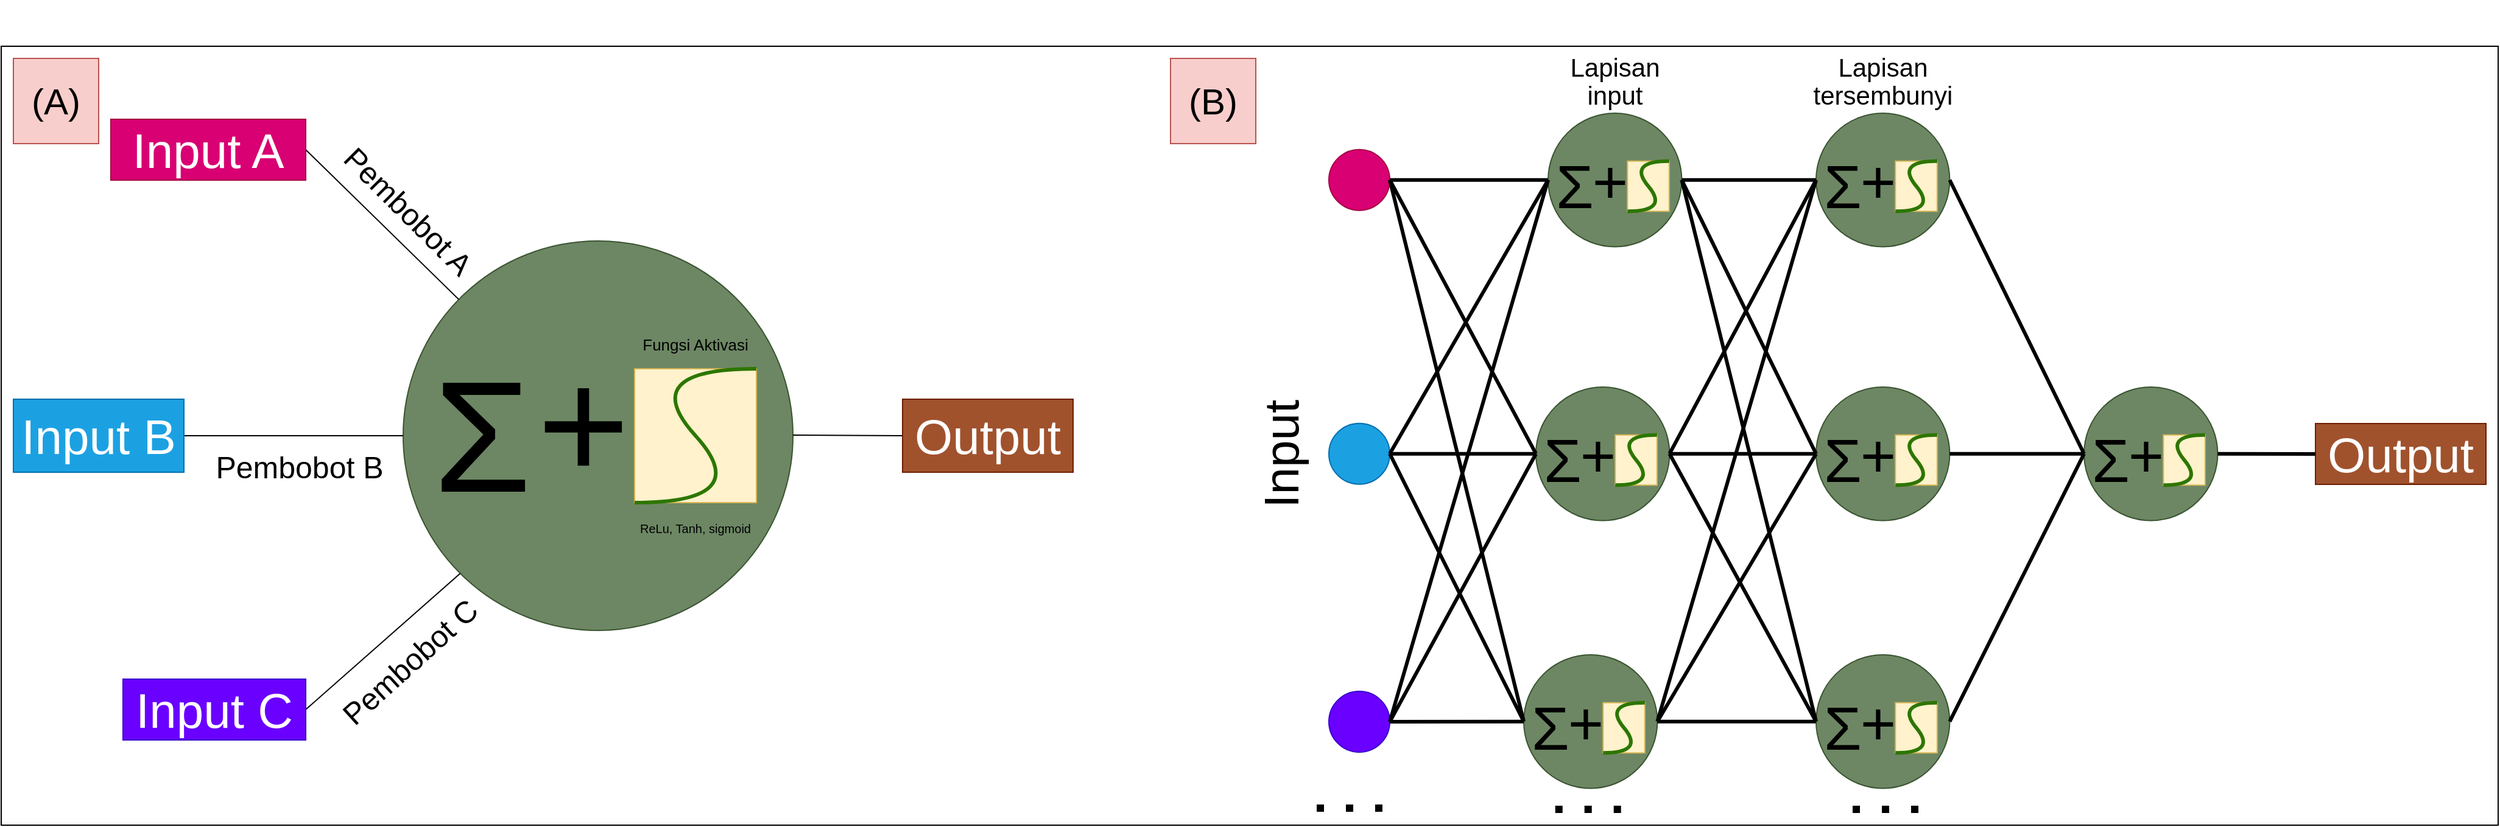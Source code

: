 <mxfile>
    <diagram id="G1XpdR_IDQpA91IHTJ9U" name="Page-1">
        <mxGraphModel dx="782" dy="720" grid="1" gridSize="10" guides="1" tooltips="1" connect="1" arrows="1" fold="1" page="1" pageScale="2" pageWidth="1169" pageHeight="827" background="none" math="0" shadow="0">
            <root>
                <mxCell id="0"/>
                <mxCell id="1" parent="0"/>
                <mxCell id="25" value="" style="rounded=0;whiteSpace=wrap;html=1;shadow=0;fontSize=10;movable=0;resizable=0;rotatable=0;deletable=0;editable=0;connectable=0;" vertex="1" parent="1">
                    <mxGeometry x="150" y="200" width="2050" height="640" as="geometry"/>
                </mxCell>
                <mxCell id="2" value="" style="ellipse;whiteSpace=wrap;html=1;aspect=fixed;shadow=0;fillColor=#6d8764;fontColor=#ffffff;strokeColor=#3A5431;" vertex="1" parent="1">
                    <mxGeometry x="480" y="360" width="320" height="320" as="geometry"/>
                </mxCell>
                <mxCell id="3" value="" style="endArrow=none;html=1;shadow=0;exitX=1;exitY=0.5;exitDx=0;exitDy=0;" edge="1" parent="1" source="10" target="2">
                    <mxGeometry width="50" height="50" relative="1" as="geometry">
                        <mxPoint x="90" y="80" as="sourcePoint"/>
                        <mxPoint x="380" y="170" as="targetPoint"/>
                    </mxGeometry>
                </mxCell>
                <mxCell id="4" value="" style="endArrow=none;html=1;entryX=0;entryY=0.5;entryDx=0;entryDy=0;shadow=0;exitX=1;exitY=0.5;exitDx=0;exitDy=0;" edge="1" parent="1" source="11" target="2">
                    <mxGeometry width="50" height="50" relative="1" as="geometry">
                        <mxPoint x="70" y="180" as="sourcePoint"/>
                        <mxPoint x="142.443" y="203.417" as="targetPoint"/>
                    </mxGeometry>
                </mxCell>
                <mxCell id="5" value="" style="endArrow=none;html=1;entryX=0;entryY=1;entryDx=0;entryDy=0;shadow=0;exitX=1;exitY=0.5;exitDx=0;exitDy=0;" edge="1" parent="1" source="12" target="2">
                    <mxGeometry width="50" height="50" relative="1" as="geometry">
                        <mxPoint x="90" y="280" as="sourcePoint"/>
                        <mxPoint x="170" y="190" as="targetPoint"/>
                    </mxGeometry>
                </mxCell>
                <mxCell id="6" value="" style="endArrow=none;html=1;shadow=0;entryX=0;entryY=0.5;entryDx=0;entryDy=0;" edge="1" parent="1" target="13">
                    <mxGeometry width="50" height="50" relative="1" as="geometry">
                        <mxPoint x="800" y="519.5" as="sourcePoint"/>
                        <mxPoint x="880" y="520" as="targetPoint"/>
                    </mxGeometry>
                </mxCell>
                <mxCell id="7" value="Pembobot A" style="text;html=1;strokeColor=none;fillColor=none;align=center;verticalAlign=middle;whiteSpace=wrap;rounded=0;rotation=45;shadow=0;fontSize=25;" vertex="1" parent="1">
                    <mxGeometry x="410" y="320" width="150" height="30" as="geometry"/>
                </mxCell>
                <mxCell id="8" value="Pembobot C" style="text;html=1;strokeColor=none;fillColor=none;align=center;verticalAlign=middle;whiteSpace=wrap;rounded=0;rotation=-42.2;shadow=0;fontSize=25;" vertex="1" parent="1">
                    <mxGeometry x="410" y="690" width="150" height="30" as="geometry"/>
                </mxCell>
                <mxCell id="9" value="Pembobot B" style="text;html=1;strokeColor=none;fillColor=none;align=center;verticalAlign=middle;whiteSpace=wrap;rounded=0;rotation=0;shadow=0;fontSize=25;" vertex="1" parent="1">
                    <mxGeometry x="320" y="530" width="150" height="30" as="geometry"/>
                </mxCell>
                <mxCell id="10" value="Input A" style="text;html=1;strokeColor=#A50040;fillColor=#d80073;align=center;verticalAlign=middle;whiteSpace=wrap;rounded=0;shadow=0;fontSize=40;fontColor=#ffffff;" vertex="1" parent="1">
                    <mxGeometry x="240" y="260" width="160" height="50" as="geometry"/>
                </mxCell>
                <mxCell id="11" value="Input B" style="text;html=1;strokeColor=#006EAF;fillColor=#1ba1e2;align=center;verticalAlign=middle;whiteSpace=wrap;rounded=0;shadow=0;fontSize=40;fontColor=#ffffff;" vertex="1" parent="1">
                    <mxGeometry x="160" y="490" width="140" height="60" as="geometry"/>
                </mxCell>
                <mxCell id="12" value="Input C" style="text;html=1;strokeColor=#3700CC;fillColor=#6a00ff;align=center;verticalAlign=middle;whiteSpace=wrap;rounded=0;shadow=0;fontSize=40;fontColor=#ffffff;" vertex="1" parent="1">
                    <mxGeometry x="250" y="720" width="150" height="50" as="geometry"/>
                </mxCell>
                <mxCell id="13" value="Output" style="text;html=1;strokeColor=#6D1F00;fillColor=#a0522d;align=center;verticalAlign=middle;whiteSpace=wrap;rounded=0;shadow=0;fontSize=40;fontColor=#ffffff;" vertex="1" parent="1">
                    <mxGeometry x="890" y="490" width="140" height="60" as="geometry"/>
                </mxCell>
                <mxCell id="16" value="&lt;font style=&quot;font-size: 130px;&quot;&gt;Σ&lt;/font&gt;" style="text;html=1;strokeColor=none;fillColor=none;align=center;verticalAlign=middle;whiteSpace=wrap;rounded=0;shadow=0;fontSize=130;" vertex="1" parent="1">
                    <mxGeometry x="530" y="505" width="30" height="30" as="geometry"/>
                </mxCell>
                <mxCell id="17" value="&lt;font style=&quot;font-size: 130px;&quot;&gt;+&lt;/font&gt;" style="text;html=1;strokeColor=none;fillColor=none;align=center;verticalAlign=middle;whiteSpace=wrap;rounded=0;shadow=0;fontSize=130;" vertex="1" parent="1">
                    <mxGeometry x="613" y="450" width="30" height="120" as="geometry"/>
                </mxCell>
                <mxCell id="20" value="" style="rounded=0;whiteSpace=wrap;html=1;shadow=0;fontSize=25;fillColor=#fff2cc;strokeColor=#d6b656;" vertex="1" parent="1">
                    <mxGeometry x="670" y="465" width="100" height="110" as="geometry"/>
                </mxCell>
                <mxCell id="22" value="" style="curved=1;endArrow=none;html=1;shadow=0;sketch=0;strokeColor=#2D7600;fontSize=25;endFill=0;fillColor=#60a917;entryX=1;entryY=0;entryDx=0;entryDy=0;exitX=0;exitY=1;exitDx=0;exitDy=0;strokeWidth=3;" edge="1" parent="1" source="20" target="20">
                    <mxGeometry width="50" height="50" relative="1" as="geometry">
                        <mxPoint x="695" y="545" as="sourcePoint"/>
                        <mxPoint x="745" y="495" as="targetPoint"/>
                        <Array as="points">
                            <mxPoint x="770" y="575"/>
                            <mxPoint x="670" y="465"/>
                        </Array>
                    </mxGeometry>
                </mxCell>
                <mxCell id="23" value="&lt;font style=&quot;font-size: 13px;&quot;&gt;Fungsi Aktivasi&lt;/font&gt;" style="text;html=1;strokeColor=none;fillColor=none;align=center;verticalAlign=middle;whiteSpace=wrap;rounded=0;shadow=0;fontSize=13;" vertex="1" parent="1">
                    <mxGeometry x="670" y="430" width="100" height="30" as="geometry"/>
                </mxCell>
                <mxCell id="24" value="&lt;font style=&quot;font-size: 10px;&quot;&gt;ReLu, Tanh, sigmoid&lt;/font&gt;" style="text;html=1;strokeColor=none;fillColor=none;align=center;verticalAlign=middle;whiteSpace=wrap;rounded=0;shadow=0;fontSize=13;" vertex="1" parent="1">
                    <mxGeometry x="670" y="580" width="100" height="30" as="geometry"/>
                </mxCell>
                <mxCell id="26" value="(A)" style="text;html=1;align=center;verticalAlign=middle;whiteSpace=wrap;rounded=0;shadow=0;fontSize=30;fillColor=#f8cecc;strokeColor=#b85450;" vertex="1" parent="1">
                    <mxGeometry x="160" y="210" width="70" height="70" as="geometry"/>
                </mxCell>
                <mxCell id="27" value="(B)" style="text;html=1;align=center;verticalAlign=middle;whiteSpace=wrap;rounded=0;shadow=0;fontSize=30;fillColor=#f8cecc;strokeColor=#b85450;" vertex="1" parent="1">
                    <mxGeometry x="1110" y="210" width="70" height="70" as="geometry"/>
                </mxCell>
                <mxCell id="28" value="" style="ellipse;whiteSpace=wrap;html=1;aspect=fixed;shadow=0;fontSize=30;fillColor=#d80073;fontColor=#ffffff;strokeColor=#A50040;" vertex="1" parent="1">
                    <mxGeometry x="1240" y="284.86" width="50" height="50" as="geometry"/>
                </mxCell>
                <mxCell id="29" value="" style="ellipse;whiteSpace=wrap;html=1;aspect=fixed;shadow=0;fontSize=30;fillColor=#1ba1e2;fontColor=#ffffff;strokeColor=#006EAF;" vertex="1" parent="1">
                    <mxGeometry x="1240" y="509.85" width="50" height="50" as="geometry"/>
                </mxCell>
                <mxCell id="30" value="" style="ellipse;whiteSpace=wrap;html=1;aspect=fixed;shadow=0;fontSize=30;fillColor=#6a00ff;fontColor=#ffffff;strokeColor=#3700CC;" vertex="1" parent="1">
                    <mxGeometry x="1240" y="730" width="50" height="50" as="geometry"/>
                </mxCell>
                <mxCell id="38" value="" style="group" vertex="1" connectable="0" parent="1">
                    <mxGeometry x="1420" y="255" width="109.71" height="120" as="geometry"/>
                </mxCell>
                <mxCell id="31" value="" style="ellipse;whiteSpace=wrap;html=1;aspect=fixed;shadow=0;fillColor=#6d8764;fontColor=#ffffff;strokeColor=#3A5431;" vertex="1" parent="38">
                    <mxGeometry width="109.71" height="109.71" as="geometry"/>
                </mxCell>
                <mxCell id="32" value="&lt;font style=&quot;font-size: 50px;&quot;&gt;Σ&lt;/font&gt;" style="text;html=1;strokeColor=none;fillColor=none;align=center;verticalAlign=middle;whiteSpace=wrap;rounded=0;shadow=0;fontSize=50;" vertex="1" parent="38">
                    <mxGeometry x="17.142" y="54.375" width="10.285" height="11.25" as="geometry"/>
                </mxCell>
                <mxCell id="33" value="&lt;font style=&quot;font-size: 50px;&quot;&gt;+&lt;/font&gt;" style="text;html=1;strokeColor=none;fillColor=none;align=center;verticalAlign=middle;whiteSpace=wrap;rounded=0;shadow=0;fontSize=50;" vertex="1" parent="38">
                    <mxGeometry x="45.598" y="33.75" width="10.285" height="45" as="geometry"/>
                </mxCell>
                <mxCell id="34" value="" style="rounded=0;whiteSpace=wrap;html=1;shadow=0;fontSize=25;fillColor=#fff2cc;strokeColor=#d6b656;" vertex="1" parent="38">
                    <mxGeometry x="65.14" y="39.375" width="34.284" height="41.25" as="geometry"/>
                </mxCell>
                <mxCell id="35" value="" style="curved=1;endArrow=none;html=1;shadow=0;sketch=0;strokeColor=#2D7600;fontSize=25;endFill=0;fillColor=#60a917;entryX=1;entryY=0;entryDx=0;entryDy=0;exitX=0;exitY=1;exitDx=0;exitDy=0;strokeWidth=3;" edge="1" parent="38" source="34" target="34">
                    <mxGeometry width="50" height="50" relative="1" as="geometry">
                        <mxPoint x="73.711" y="69.375" as="sourcePoint"/>
                        <mxPoint x="90.854" y="50.625" as="targetPoint"/>
                        <Array as="points">
                            <mxPoint x="99.425" y="80.625"/>
                            <mxPoint x="65.14" y="39.375"/>
                        </Array>
                    </mxGeometry>
                </mxCell>
                <mxCell id="39" value="" style="group" vertex="1" connectable="0" parent="1">
                    <mxGeometry x="1410" y="480" width="109.71" height="120" as="geometry"/>
                </mxCell>
                <mxCell id="40" value="" style="ellipse;whiteSpace=wrap;html=1;aspect=fixed;shadow=0;fillColor=#6d8764;fontColor=#ffffff;strokeColor=#3A5431;" vertex="1" parent="39">
                    <mxGeometry width="109.71" height="109.71" as="geometry"/>
                </mxCell>
                <mxCell id="41" value="&lt;font style=&quot;font-size: 50px;&quot;&gt;Σ&lt;/font&gt;" style="text;html=1;strokeColor=none;fillColor=none;align=center;verticalAlign=middle;whiteSpace=wrap;rounded=0;shadow=0;fontSize=50;" vertex="1" parent="39">
                    <mxGeometry x="17.142" y="54.375" width="10.285" height="11.25" as="geometry"/>
                </mxCell>
                <mxCell id="42" value="&lt;font style=&quot;font-size: 50px;&quot;&gt;+&lt;/font&gt;" style="text;html=1;strokeColor=none;fillColor=none;align=center;verticalAlign=middle;whiteSpace=wrap;rounded=0;shadow=0;fontSize=50;" vertex="1" parent="39">
                    <mxGeometry x="45.598" y="33.75" width="10.285" height="45" as="geometry"/>
                </mxCell>
                <mxCell id="43" value="" style="rounded=0;whiteSpace=wrap;html=1;shadow=0;fontSize=25;fillColor=#fff2cc;strokeColor=#d6b656;" vertex="1" parent="39">
                    <mxGeometry x="65.14" y="39.375" width="34.284" height="41.25" as="geometry"/>
                </mxCell>
                <mxCell id="44" value="" style="curved=1;endArrow=none;html=1;shadow=0;sketch=0;strokeColor=#2D7600;fontSize=25;endFill=0;fillColor=#60a917;entryX=1;entryY=0;entryDx=0;entryDy=0;exitX=0;exitY=1;exitDx=0;exitDy=0;strokeWidth=3;" edge="1" parent="39" source="43" target="43">
                    <mxGeometry width="50" height="50" relative="1" as="geometry">
                        <mxPoint x="73.711" y="69.375" as="sourcePoint"/>
                        <mxPoint x="90.854" y="50.625" as="targetPoint"/>
                        <Array as="points">
                            <mxPoint x="99.425" y="80.625"/>
                            <mxPoint x="65.14" y="39.375"/>
                        </Array>
                    </mxGeometry>
                </mxCell>
                <mxCell id="45" value="" style="group" vertex="1" connectable="0" parent="1">
                    <mxGeometry x="1400" y="700" width="109.71" height="120" as="geometry"/>
                </mxCell>
                <mxCell id="46" value="" style="ellipse;whiteSpace=wrap;html=1;aspect=fixed;shadow=0;fillColor=#6d8764;fontColor=#ffffff;strokeColor=#3A5431;" vertex="1" parent="45">
                    <mxGeometry width="109.71" height="109.71" as="geometry"/>
                </mxCell>
                <mxCell id="47" value="&lt;font style=&quot;font-size: 50px;&quot;&gt;Σ&lt;/font&gt;" style="text;html=1;strokeColor=none;fillColor=none;align=center;verticalAlign=middle;whiteSpace=wrap;rounded=0;shadow=0;fontSize=50;" vertex="1" parent="45">
                    <mxGeometry x="17.142" y="54.375" width="10.285" height="11.25" as="geometry"/>
                </mxCell>
                <mxCell id="48" value="&lt;font style=&quot;font-size: 50px;&quot;&gt;+&lt;/font&gt;" style="text;html=1;strokeColor=none;fillColor=none;align=center;verticalAlign=middle;whiteSpace=wrap;rounded=0;shadow=0;fontSize=50;" vertex="1" parent="45">
                    <mxGeometry x="45.598" y="33.75" width="10.285" height="45" as="geometry"/>
                </mxCell>
                <mxCell id="49" value="" style="rounded=0;whiteSpace=wrap;html=1;shadow=0;fontSize=25;fillColor=#fff2cc;strokeColor=#d6b656;" vertex="1" parent="45">
                    <mxGeometry x="65.14" y="39.375" width="34.284" height="41.25" as="geometry"/>
                </mxCell>
                <mxCell id="50" value="" style="curved=1;endArrow=none;html=1;shadow=0;sketch=0;strokeColor=#2D7600;fontSize=25;endFill=0;fillColor=#60a917;entryX=1;entryY=0;entryDx=0;entryDy=0;exitX=0;exitY=1;exitDx=0;exitDy=0;strokeWidth=3;" edge="1" parent="45" source="49" target="49">
                    <mxGeometry width="50" height="50" relative="1" as="geometry">
                        <mxPoint x="73.711" y="69.375" as="sourcePoint"/>
                        <mxPoint x="90.854" y="50.625" as="targetPoint"/>
                        <Array as="points">
                            <mxPoint x="99.425" y="80.625"/>
                            <mxPoint x="65.14" y="39.375"/>
                        </Array>
                    </mxGeometry>
                </mxCell>
                <mxCell id="51" value="" style="group" vertex="1" connectable="0" parent="1">
                    <mxGeometry x="1640" y="255" width="109.71" height="120" as="geometry"/>
                </mxCell>
                <mxCell id="52" value="" style="ellipse;whiteSpace=wrap;html=1;aspect=fixed;shadow=0;fillColor=#6d8764;fontColor=#ffffff;strokeColor=#3A5431;" vertex="1" parent="51">
                    <mxGeometry width="109.71" height="109.71" as="geometry"/>
                </mxCell>
                <mxCell id="53" value="&lt;font style=&quot;font-size: 50px;&quot;&gt;Σ&lt;/font&gt;" style="text;html=1;strokeColor=none;fillColor=none;align=center;verticalAlign=middle;whiteSpace=wrap;rounded=0;shadow=0;fontSize=50;" vertex="1" parent="51">
                    <mxGeometry x="17.142" y="54.375" width="10.285" height="11.25" as="geometry"/>
                </mxCell>
                <mxCell id="54" value="&lt;font style=&quot;font-size: 50px;&quot;&gt;+&lt;/font&gt;" style="text;html=1;strokeColor=none;fillColor=none;align=center;verticalAlign=middle;whiteSpace=wrap;rounded=0;shadow=0;fontSize=50;" vertex="1" parent="51">
                    <mxGeometry x="45.598" y="33.75" width="10.285" height="45" as="geometry"/>
                </mxCell>
                <mxCell id="55" value="" style="rounded=0;whiteSpace=wrap;html=1;shadow=0;fontSize=25;fillColor=#fff2cc;strokeColor=#d6b656;" vertex="1" parent="51">
                    <mxGeometry x="65.14" y="39.375" width="34.284" height="41.25" as="geometry"/>
                </mxCell>
                <mxCell id="56" value="" style="curved=1;endArrow=none;html=1;shadow=0;sketch=0;strokeColor=#2D7600;fontSize=25;endFill=0;fillColor=#60a917;entryX=1;entryY=0;entryDx=0;entryDy=0;exitX=0;exitY=1;exitDx=0;exitDy=0;strokeWidth=3;" edge="1" parent="51" source="55" target="55">
                    <mxGeometry width="50" height="50" relative="1" as="geometry">
                        <mxPoint x="73.711" y="69.375" as="sourcePoint"/>
                        <mxPoint x="90.854" y="50.625" as="targetPoint"/>
                        <Array as="points">
                            <mxPoint x="99.425" y="80.625"/>
                            <mxPoint x="65.14" y="39.375"/>
                        </Array>
                    </mxGeometry>
                </mxCell>
                <mxCell id="57" value="" style="group" vertex="1" connectable="0" parent="1">
                    <mxGeometry x="1640" y="480" width="109.71" height="120" as="geometry"/>
                </mxCell>
                <mxCell id="58" value="" style="ellipse;whiteSpace=wrap;html=1;aspect=fixed;shadow=0;fillColor=#6d8764;fontColor=#ffffff;strokeColor=#3A5431;" vertex="1" parent="57">
                    <mxGeometry width="109.71" height="109.71" as="geometry"/>
                </mxCell>
                <mxCell id="59" value="&lt;font style=&quot;font-size: 50px;&quot;&gt;Σ&lt;/font&gt;" style="text;html=1;strokeColor=none;fillColor=none;align=center;verticalAlign=middle;whiteSpace=wrap;rounded=0;shadow=0;fontSize=50;" vertex="1" parent="57">
                    <mxGeometry x="17.142" y="54.375" width="10.285" height="11.25" as="geometry"/>
                </mxCell>
                <mxCell id="60" value="&lt;font style=&quot;font-size: 50px;&quot;&gt;+&lt;/font&gt;" style="text;html=1;strokeColor=none;fillColor=none;align=center;verticalAlign=middle;whiteSpace=wrap;rounded=0;shadow=0;fontSize=50;" vertex="1" parent="57">
                    <mxGeometry x="45.598" y="33.75" width="10.285" height="45" as="geometry"/>
                </mxCell>
                <mxCell id="61" value="" style="rounded=0;whiteSpace=wrap;html=1;shadow=0;fontSize=25;fillColor=#fff2cc;strokeColor=#d6b656;" vertex="1" parent="57">
                    <mxGeometry x="65.14" y="39.375" width="34.284" height="41.25" as="geometry"/>
                </mxCell>
                <mxCell id="62" value="" style="curved=1;endArrow=none;html=1;shadow=0;sketch=0;strokeColor=#2D7600;fontSize=25;endFill=0;fillColor=#60a917;entryX=1;entryY=0;entryDx=0;entryDy=0;exitX=0;exitY=1;exitDx=0;exitDy=0;strokeWidth=3;" edge="1" parent="57" source="61" target="61">
                    <mxGeometry width="50" height="50" relative="1" as="geometry">
                        <mxPoint x="73.711" y="69.375" as="sourcePoint"/>
                        <mxPoint x="90.854" y="50.625" as="targetPoint"/>
                        <Array as="points">
                            <mxPoint x="99.425" y="80.625"/>
                            <mxPoint x="65.14" y="39.375"/>
                        </Array>
                    </mxGeometry>
                </mxCell>
                <mxCell id="63" value="" style="group" vertex="1" connectable="0" parent="1">
                    <mxGeometry x="1640" y="700" width="109.71" height="120" as="geometry"/>
                </mxCell>
                <mxCell id="64" value="" style="ellipse;whiteSpace=wrap;html=1;aspect=fixed;shadow=0;fillColor=#6d8764;fontColor=#ffffff;strokeColor=#3A5431;" vertex="1" parent="63">
                    <mxGeometry width="109.71" height="109.71" as="geometry"/>
                </mxCell>
                <mxCell id="65" value="&lt;font style=&quot;font-size: 50px;&quot;&gt;Σ&lt;/font&gt;" style="text;html=1;strokeColor=none;fillColor=none;align=center;verticalAlign=middle;whiteSpace=wrap;rounded=0;shadow=0;fontSize=50;" vertex="1" parent="63">
                    <mxGeometry x="17.142" y="54.375" width="10.285" height="11.25" as="geometry"/>
                </mxCell>
                <mxCell id="66" value="&lt;font style=&quot;font-size: 50px;&quot;&gt;+&lt;/font&gt;" style="text;html=1;strokeColor=none;fillColor=none;align=center;verticalAlign=middle;whiteSpace=wrap;rounded=0;shadow=0;fontSize=50;" vertex="1" parent="63">
                    <mxGeometry x="45.598" y="33.75" width="10.285" height="45" as="geometry"/>
                </mxCell>
                <mxCell id="67" value="" style="rounded=0;whiteSpace=wrap;html=1;shadow=0;fontSize=25;fillColor=#fff2cc;strokeColor=#d6b656;" vertex="1" parent="63">
                    <mxGeometry x="65.14" y="39.375" width="34.284" height="41.25" as="geometry"/>
                </mxCell>
                <mxCell id="68" value="" style="curved=1;endArrow=none;html=1;shadow=0;sketch=0;strokeColor=#2D7600;fontSize=25;endFill=0;fillColor=#60a917;entryX=1;entryY=0;entryDx=0;entryDy=0;exitX=0;exitY=1;exitDx=0;exitDy=0;strokeWidth=3;" edge="1" parent="63" source="67" target="67">
                    <mxGeometry width="50" height="50" relative="1" as="geometry">
                        <mxPoint x="73.711" y="69.375" as="sourcePoint"/>
                        <mxPoint x="90.854" y="50.625" as="targetPoint"/>
                        <Array as="points">
                            <mxPoint x="99.425" y="80.625"/>
                            <mxPoint x="65.14" y="39.375"/>
                        </Array>
                    </mxGeometry>
                </mxCell>
                <mxCell id="69" value="" style="group" vertex="1" connectable="0" parent="1">
                    <mxGeometry x="1860" y="480" width="109.71" height="120" as="geometry"/>
                </mxCell>
                <mxCell id="70" value="" style="ellipse;whiteSpace=wrap;html=1;aspect=fixed;shadow=0;fillColor=#6d8764;fontColor=#ffffff;strokeColor=#3A5431;" vertex="1" parent="69">
                    <mxGeometry width="109.71" height="109.71" as="geometry"/>
                </mxCell>
                <mxCell id="71" value="&lt;font style=&quot;font-size: 50px;&quot;&gt;Σ&lt;/font&gt;" style="text;html=1;strokeColor=none;fillColor=none;align=center;verticalAlign=middle;whiteSpace=wrap;rounded=0;shadow=0;fontSize=50;" vertex="1" parent="69">
                    <mxGeometry x="17.142" y="54.375" width="10.285" height="11.25" as="geometry"/>
                </mxCell>
                <mxCell id="72" value="&lt;font style=&quot;font-size: 50px;&quot;&gt;+&lt;/font&gt;" style="text;html=1;strokeColor=none;fillColor=none;align=center;verticalAlign=middle;whiteSpace=wrap;rounded=0;shadow=0;fontSize=50;" vertex="1" parent="69">
                    <mxGeometry x="45.598" y="33.75" width="10.285" height="45" as="geometry"/>
                </mxCell>
                <mxCell id="73" value="" style="rounded=0;whiteSpace=wrap;html=1;shadow=0;fontSize=25;fillColor=#fff2cc;strokeColor=#d6b656;" vertex="1" parent="69">
                    <mxGeometry x="65.14" y="39.375" width="34.284" height="41.25" as="geometry"/>
                </mxCell>
                <mxCell id="74" value="" style="curved=1;endArrow=none;html=1;shadow=0;sketch=0;strokeColor=#2D7600;fontSize=25;endFill=0;fillColor=#60a917;entryX=1;entryY=0;entryDx=0;entryDy=0;exitX=0;exitY=1;exitDx=0;exitDy=0;strokeWidth=3;" edge="1" parent="69" source="73" target="73">
                    <mxGeometry width="50" height="50" relative="1" as="geometry">
                        <mxPoint x="73.711" y="69.375" as="sourcePoint"/>
                        <mxPoint x="90.854" y="50.625" as="targetPoint"/>
                        <Array as="points">
                            <mxPoint x="99.425" y="80.625"/>
                            <mxPoint x="65.14" y="39.375"/>
                        </Array>
                    </mxGeometry>
                </mxCell>
                <mxCell id="75" value="Output" style="text;html=1;strokeColor=#6D1F00;fillColor=#a0522d;align=center;verticalAlign=middle;whiteSpace=wrap;rounded=0;shadow=0;fontSize=40;fontColor=#ffffff;" vertex="1" parent="1">
                    <mxGeometry x="2050" y="510" width="140" height="50" as="geometry"/>
                </mxCell>
                <mxCell id="77" value="" style="endArrow=none;html=1;shadow=0;sketch=0;strokeColor=default;strokeWidth=3;fontSize=50;entryX=0;entryY=0.5;entryDx=0;entryDy=0;exitX=1;exitY=0.5;exitDx=0;exitDy=0;" edge="1" parent="1" source="70" target="75">
                    <mxGeometry width="50" height="50" relative="1" as="geometry">
                        <mxPoint x="2010" y="540" as="sourcePoint"/>
                        <mxPoint x="1770" y="430" as="targetPoint"/>
                    </mxGeometry>
                </mxCell>
                <mxCell id="80" value="" style="endArrow=none;html=1;shadow=0;sketch=0;strokeColor=default;strokeWidth=3;fontSize=50;exitX=1;exitY=0.5;exitDx=0;exitDy=0;entryX=0;entryY=0.5;entryDx=0;entryDy=0;" edge="1" parent="1" source="28" target="31">
                    <mxGeometry width="50" height="50" relative="1" as="geometry">
                        <mxPoint x="1370" y="480" as="sourcePoint"/>
                        <mxPoint x="1420" y="430" as="targetPoint"/>
                    </mxGeometry>
                </mxCell>
                <mxCell id="81" value="" style="endArrow=none;html=1;shadow=0;sketch=0;strokeColor=default;strokeWidth=3;fontSize=50;exitX=1;exitY=0.5;exitDx=0;exitDy=0;entryX=0;entryY=0.5;entryDx=0;entryDy=0;" edge="1" parent="1" source="29" target="40">
                    <mxGeometry width="50" height="50" relative="1" as="geometry">
                        <mxPoint x="1290" y="535.01" as="sourcePoint"/>
                        <mxPoint x="1410" y="540" as="targetPoint"/>
                    </mxGeometry>
                </mxCell>
                <mxCell id="82" value="" style="endArrow=none;html=1;shadow=0;sketch=0;strokeColor=default;strokeWidth=3;fontSize=50;entryX=0;entryY=0.5;entryDx=0;entryDy=0;" edge="1" parent="1" source="30" target="46">
                    <mxGeometry width="50" height="50" relative="1" as="geometry">
                        <mxPoint x="1330" y="780" as="sourcePoint"/>
                        <mxPoint x="1380" y="730" as="targetPoint"/>
                    </mxGeometry>
                </mxCell>
                <mxCell id="83" value="" style="endArrow=none;html=1;shadow=0;sketch=0;strokeColor=default;strokeWidth=3;fontSize=50;entryX=1;entryY=0.5;entryDx=0;entryDy=0;exitX=0;exitY=0.5;exitDx=0;exitDy=0;" edge="1" parent="1" source="40" target="28">
                    <mxGeometry width="50" height="50" relative="1" as="geometry">
                        <mxPoint x="1470" y="520" as="sourcePoint"/>
                        <mxPoint x="1520" y="470" as="targetPoint"/>
                    </mxGeometry>
                </mxCell>
                <mxCell id="84" value="" style="endArrow=none;html=1;shadow=0;sketch=0;strokeColor=default;strokeWidth=3;fontSize=50;entryX=1;entryY=0.5;entryDx=0;entryDy=0;exitX=0;exitY=0.5;exitDx=0;exitDy=0;" edge="1" parent="1" source="46" target="29">
                    <mxGeometry width="50" height="50" relative="1" as="geometry">
                        <mxPoint x="1420.0" y="754.995" as="sourcePoint"/>
                        <mxPoint x="1300.0" y="530.0" as="targetPoint"/>
                    </mxGeometry>
                </mxCell>
                <mxCell id="85" value="" style="endArrow=none;html=1;shadow=0;sketch=0;strokeColor=default;strokeWidth=3;fontSize=50;entryX=1;entryY=0.5;entryDx=0;entryDy=0;exitX=0;exitY=0.5;exitDx=0;exitDy=0;" edge="1" parent="1" source="46" target="28">
                    <mxGeometry width="50" height="50" relative="1" as="geometry">
                        <mxPoint x="1470" y="520" as="sourcePoint"/>
                        <mxPoint x="1520" y="470" as="targetPoint"/>
                    </mxGeometry>
                </mxCell>
                <mxCell id="86" value="" style="endArrow=none;html=1;shadow=0;sketch=0;strokeColor=default;strokeWidth=3;fontSize=50;entryX=0;entryY=0.5;entryDx=0;entryDy=0;exitX=1;exitY=0.5;exitDx=0;exitDy=0;" edge="1" parent="1" source="30" target="31">
                    <mxGeometry width="50" height="50" relative="1" as="geometry">
                        <mxPoint x="1470" y="520" as="sourcePoint"/>
                        <mxPoint x="1520" y="470" as="targetPoint"/>
                    </mxGeometry>
                </mxCell>
                <mxCell id="87" value="" style="endArrow=none;html=1;shadow=0;sketch=0;strokeColor=default;strokeWidth=3;fontSize=50;entryX=0;entryY=0.5;entryDx=0;entryDy=0;exitX=1;exitY=0.5;exitDx=0;exitDy=0;" edge="1" parent="1" source="29" target="31">
                    <mxGeometry width="50" height="50" relative="1" as="geometry">
                        <mxPoint x="1470" y="520" as="sourcePoint"/>
                        <mxPoint x="1520" y="470" as="targetPoint"/>
                    </mxGeometry>
                </mxCell>
                <mxCell id="88" value="" style="endArrow=none;html=1;shadow=0;sketch=0;strokeColor=default;strokeWidth=3;fontSize=50;exitX=1;exitY=0.5;exitDx=0;exitDy=0;entryX=0;entryY=0.5;entryDx=0;entryDy=0;" edge="1" parent="1" source="30" target="40">
                    <mxGeometry width="50" height="50" relative="1" as="geometry">
                        <mxPoint x="1330" y="690" as="sourcePoint"/>
                        <mxPoint x="1380" y="640" as="targetPoint"/>
                    </mxGeometry>
                </mxCell>
                <mxCell id="89" value="" style="endArrow=none;html=1;shadow=0;sketch=0;strokeColor=default;strokeWidth=3;fontSize=50;entryX=0;entryY=0.5;entryDx=0;entryDy=0;exitX=1;exitY=0.5;exitDx=0;exitDy=0;" edge="1" parent="1" source="31" target="52">
                    <mxGeometry width="50" height="50" relative="1" as="geometry">
                        <mxPoint x="1470" y="520" as="sourcePoint"/>
                        <mxPoint x="1520" y="470" as="targetPoint"/>
                    </mxGeometry>
                </mxCell>
                <mxCell id="90" value="" style="endArrow=none;html=1;shadow=0;sketch=0;strokeColor=default;strokeWidth=3;fontSize=50;entryX=0;entryY=0.5;entryDx=0;entryDy=0;exitX=1;exitY=0.5;exitDx=0;exitDy=0;" edge="1" parent="1" source="40" target="58">
                    <mxGeometry width="50" height="50" relative="1" as="geometry">
                        <mxPoint x="1470" y="520" as="sourcePoint"/>
                        <mxPoint x="1520" y="470" as="targetPoint"/>
                    </mxGeometry>
                </mxCell>
                <mxCell id="91" value="" style="endArrow=none;html=1;shadow=0;sketch=0;strokeColor=default;strokeWidth=3;fontSize=50;entryX=0;entryY=0.5;entryDx=0;entryDy=0;exitX=1;exitY=0.5;exitDx=0;exitDy=0;" edge="1" parent="1" source="46" target="64">
                    <mxGeometry width="50" height="50" relative="1" as="geometry">
                        <mxPoint x="1470" y="520" as="sourcePoint"/>
                        <mxPoint x="1520" y="470" as="targetPoint"/>
                    </mxGeometry>
                </mxCell>
                <mxCell id="92" value="" style="endArrow=none;html=1;shadow=0;sketch=0;strokeColor=default;strokeWidth=3;fontSize=50;entryX=0;entryY=0.5;entryDx=0;entryDy=0;exitX=1;exitY=0.5;exitDx=0;exitDy=0;" edge="1" parent="1" source="58" target="70">
                    <mxGeometry width="50" height="50" relative="1" as="geometry">
                        <mxPoint x="1730" y="520" as="sourcePoint"/>
                        <mxPoint x="1780" y="470" as="targetPoint"/>
                    </mxGeometry>
                </mxCell>
                <mxCell id="93" value="" style="endArrow=none;html=1;shadow=0;sketch=0;strokeColor=default;strokeWidth=3;fontSize=50;entryX=1;entryY=0.5;entryDx=0;entryDy=0;exitX=0;exitY=0.5;exitDx=0;exitDy=0;" edge="1" parent="1" source="70" target="52">
                    <mxGeometry width="50" height="50" relative="1" as="geometry">
                        <mxPoint x="1730" y="520" as="sourcePoint"/>
                        <mxPoint x="1780" y="470" as="targetPoint"/>
                    </mxGeometry>
                </mxCell>
                <mxCell id="94" value="" style="endArrow=none;html=1;shadow=0;sketch=0;strokeColor=default;strokeWidth=3;fontSize=50;entryX=0;entryY=0.5;entryDx=0;entryDy=0;exitX=1;exitY=0.5;exitDx=0;exitDy=0;" edge="1" parent="1" source="64" target="70">
                    <mxGeometry width="50" height="50" relative="1" as="geometry">
                        <mxPoint x="1730" y="520" as="sourcePoint"/>
                        <mxPoint x="1780" y="470" as="targetPoint"/>
                    </mxGeometry>
                </mxCell>
                <mxCell id="95" value="" style="endArrow=none;html=1;shadow=0;sketch=0;strokeColor=default;strokeWidth=3;fontSize=50;entryX=0;entryY=0.5;entryDx=0;entryDy=0;exitX=1;exitY=0.5;exitDx=0;exitDy=0;" edge="1" parent="1" source="40" target="52">
                    <mxGeometry width="50" height="50" relative="1" as="geometry">
                        <mxPoint x="1730" y="520" as="sourcePoint"/>
                        <mxPoint x="1780" y="470" as="targetPoint"/>
                    </mxGeometry>
                </mxCell>
                <mxCell id="96" value="" style="endArrow=none;html=1;shadow=0;sketch=0;strokeColor=default;strokeWidth=3;fontSize=50;entryX=1;entryY=0.5;entryDx=0;entryDy=0;exitX=0;exitY=0.5;exitDx=0;exitDy=0;" edge="1" parent="1" source="58" target="31">
                    <mxGeometry width="50" height="50" relative="1" as="geometry">
                        <mxPoint x="1730" y="520" as="sourcePoint"/>
                        <mxPoint x="1780" y="470" as="targetPoint"/>
                    </mxGeometry>
                </mxCell>
                <mxCell id="97" value="" style="endArrow=none;html=1;shadow=0;sketch=0;strokeColor=default;strokeWidth=3;fontSize=50;entryX=1;entryY=0.5;entryDx=0;entryDy=0;exitX=0;exitY=0.5;exitDx=0;exitDy=0;" edge="1" parent="1" source="64" target="31">
                    <mxGeometry width="50" height="50" relative="1" as="geometry">
                        <mxPoint x="1730" y="520" as="sourcePoint"/>
                        <mxPoint x="1780" y="470" as="targetPoint"/>
                    </mxGeometry>
                </mxCell>
                <mxCell id="98" value="" style="endArrow=none;html=1;shadow=0;sketch=0;strokeColor=default;strokeWidth=3;fontSize=50;entryX=1;entryY=0.5;entryDx=0;entryDy=0;exitX=0;exitY=0.5;exitDx=0;exitDy=0;" edge="1" parent="1" source="64" target="40">
                    <mxGeometry width="50" height="50" relative="1" as="geometry">
                        <mxPoint x="1730" y="520" as="sourcePoint"/>
                        <mxPoint x="1780" y="470" as="targetPoint"/>
                    </mxGeometry>
                </mxCell>
                <mxCell id="99" value="" style="endArrow=none;html=1;shadow=0;sketch=0;strokeColor=default;strokeWidth=3;fontSize=50;entryX=1;entryY=0.5;entryDx=0;entryDy=0;exitX=0;exitY=0.5;exitDx=0;exitDy=0;" edge="1" parent="1" source="58" target="46">
                    <mxGeometry width="50" height="50" relative="1" as="geometry">
                        <mxPoint x="1730" y="520" as="sourcePoint"/>
                        <mxPoint x="1780" y="470" as="targetPoint"/>
                    </mxGeometry>
                </mxCell>
                <mxCell id="100" value="" style="endArrow=none;html=1;shadow=0;sketch=0;strokeColor=default;strokeWidth=3;fontSize=50;exitX=1;exitY=0.5;exitDx=0;exitDy=0;" edge="1" parent="1" source="46">
                    <mxGeometry width="50" height="50" relative="1" as="geometry">
                        <mxPoint x="1509.71" y="710" as="sourcePoint"/>
                        <mxPoint x="1640" y="310" as="targetPoint"/>
                    </mxGeometry>
                </mxCell>
                <mxCell id="101" value="" style="endArrow=none;dashed=1;html=1;dashPattern=1 3;strokeWidth=6;shadow=0;sketch=0;strokeColor=default;fontSize=50;" edge="1" parent="1">
                    <mxGeometry width="50" height="50" relative="1" as="geometry">
                        <mxPoint x="1425.86" y="827" as="sourcePoint"/>
                        <mxPoint x="1495.86" y="827" as="targetPoint"/>
                    </mxGeometry>
                </mxCell>
                <mxCell id="102" value="" style="endArrow=none;dashed=1;html=1;dashPattern=1 3;strokeWidth=6;shadow=0;sketch=0;strokeColor=default;fontSize=50;" edge="1" parent="1">
                    <mxGeometry width="50" height="50" relative="1" as="geometry">
                        <mxPoint x="1670.0" y="827" as="sourcePoint"/>
                        <mxPoint x="1740.0" y="827" as="targetPoint"/>
                    </mxGeometry>
                </mxCell>
                <mxCell id="103" value="&lt;p style=&quot;line-height: 40%;&quot;&gt;&lt;font style=&quot;font-size: 21px;&quot;&gt;Lapisan&lt;br&gt;&lt;/font&gt;&lt;font style=&quot;font-size: 21px;&quot;&gt;input&lt;/font&gt;&lt;/p&gt;" style="text;html=1;strokeColor=none;fillColor=none;align=center;verticalAlign=middle;whiteSpace=wrap;rounded=0;shadow=0;fontSize=40;" vertex="1" parent="1">
                    <mxGeometry x="1404.86" y="210" width="140" height="30" as="geometry"/>
                </mxCell>
                <mxCell id="104" value="&lt;p style=&quot;line-height: 40%;&quot;&gt;&lt;font style=&quot;font-size: 21px;&quot;&gt;Lapisan&lt;br&gt;&lt;/font&gt;&lt;span style=&quot;font-size: 21px;&quot;&gt;tersembunyi&lt;/span&gt;&lt;/p&gt;" style="text;html=1;strokeColor=none;fillColor=none;align=center;verticalAlign=middle;whiteSpace=wrap;rounded=0;shadow=0;fontSize=40;" vertex="1" parent="1">
                    <mxGeometry x="1624.86" y="210" width="140" height="30" as="geometry"/>
                </mxCell>
                <mxCell id="105" value="Input" style="text;html=1;strokeColor=none;fillColor=none;align=center;verticalAlign=middle;whiteSpace=wrap;rounded=0;shadow=0;fontSize=40;rotation=-90;" vertex="1" parent="1">
                    <mxGeometry x="1130" y="519.85" width="140" height="30" as="geometry"/>
                </mxCell>
                <mxCell id="106" value="" style="endArrow=none;dashed=1;html=1;dashPattern=1 3;strokeWidth=6;shadow=0;sketch=0;strokeColor=default;fontSize=50;" edge="1" parent="1">
                    <mxGeometry width="50" height="50" relative="1" as="geometry">
                        <mxPoint x="1230.0" y="826" as="sourcePoint"/>
                        <mxPoint x="1300.0" y="826" as="targetPoint"/>
                    </mxGeometry>
                </mxCell>
            </root>
        </mxGraphModel>
    </diagram>
</mxfile>